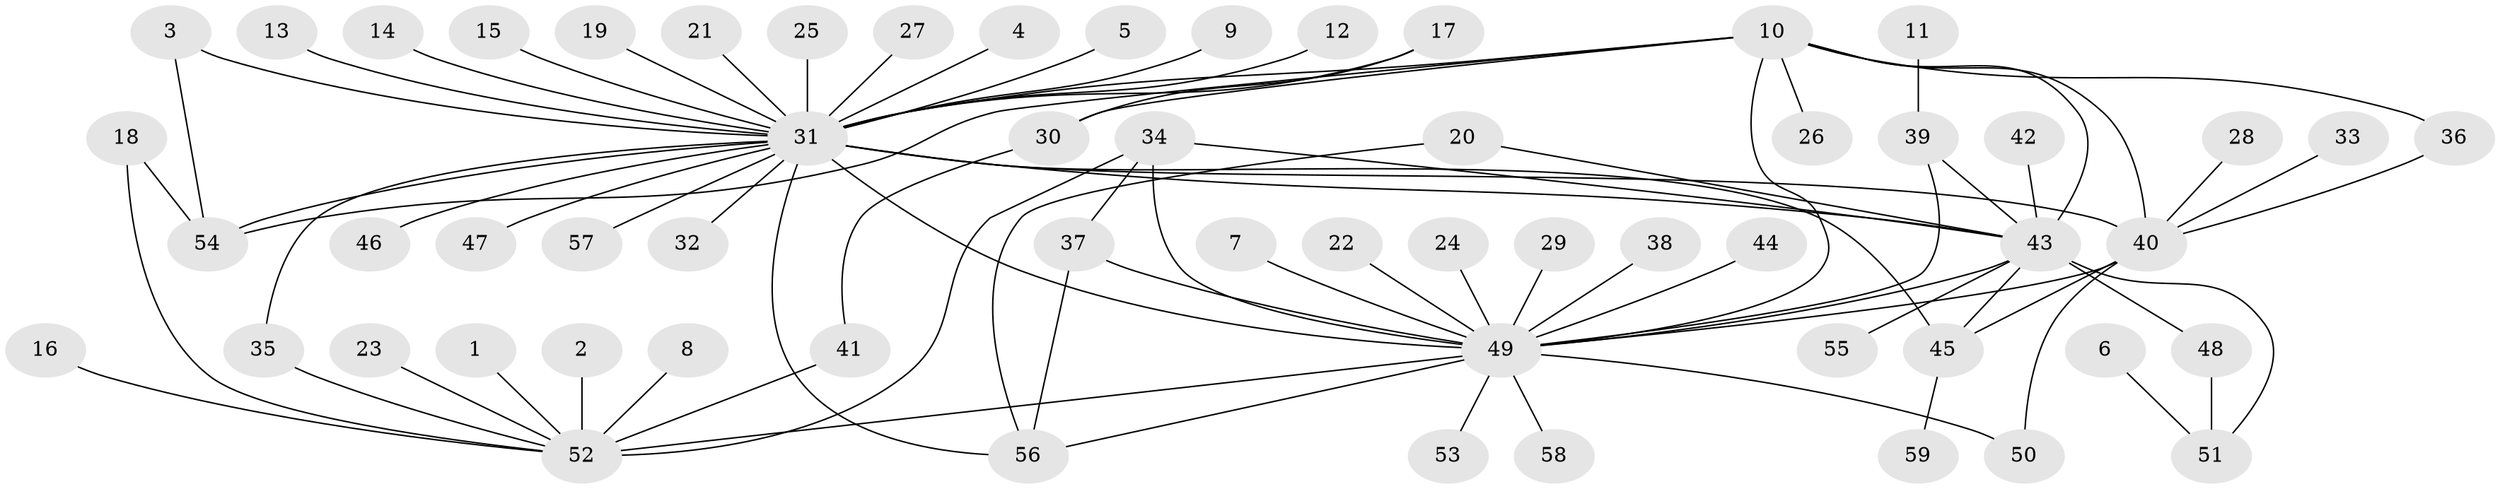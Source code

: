 // original degree distribution, {12: 0.008695652173913044, 4: 0.043478260869565216, 22: 0.008695652173913044, 2: 0.2782608695652174, 13: 0.008695652173913044, 16: 0.008695652173913044, 1: 0.4782608695652174, 6: 0.008695652173913044, 5: 0.034782608695652174, 8: 0.017391304347826087, 3: 0.08695652173913043, 9: 0.008695652173913044, 7: 0.008695652173913044}
// Generated by graph-tools (version 1.1) at 2025/49/03/09/25 03:49:54]
// undirected, 59 vertices, 81 edges
graph export_dot {
graph [start="1"]
  node [color=gray90,style=filled];
  1;
  2;
  3;
  4;
  5;
  6;
  7;
  8;
  9;
  10;
  11;
  12;
  13;
  14;
  15;
  16;
  17;
  18;
  19;
  20;
  21;
  22;
  23;
  24;
  25;
  26;
  27;
  28;
  29;
  30;
  31;
  32;
  33;
  34;
  35;
  36;
  37;
  38;
  39;
  40;
  41;
  42;
  43;
  44;
  45;
  46;
  47;
  48;
  49;
  50;
  51;
  52;
  53;
  54;
  55;
  56;
  57;
  58;
  59;
  1 -- 52 [weight=1.0];
  2 -- 52 [weight=1.0];
  3 -- 31 [weight=1.0];
  3 -- 54 [weight=1.0];
  4 -- 31 [weight=1.0];
  5 -- 31 [weight=1.0];
  6 -- 51 [weight=1.0];
  7 -- 49 [weight=1.0];
  8 -- 52 [weight=1.0];
  9 -- 31 [weight=1.0];
  10 -- 26 [weight=1.0];
  10 -- 30 [weight=1.0];
  10 -- 31 [weight=1.0];
  10 -- 36 [weight=1.0];
  10 -- 40 [weight=1.0];
  10 -- 43 [weight=1.0];
  10 -- 49 [weight=1.0];
  10 -- 54 [weight=1.0];
  11 -- 39 [weight=1.0];
  12 -- 31 [weight=1.0];
  13 -- 31 [weight=1.0];
  14 -- 31 [weight=1.0];
  15 -- 31 [weight=1.0];
  16 -- 52 [weight=1.0];
  17 -- 30 [weight=1.0];
  17 -- 31 [weight=1.0];
  18 -- 52 [weight=1.0];
  18 -- 54 [weight=1.0];
  19 -- 31 [weight=1.0];
  20 -- 43 [weight=1.0];
  20 -- 56 [weight=1.0];
  21 -- 31 [weight=1.0];
  22 -- 49 [weight=1.0];
  23 -- 52 [weight=1.0];
  24 -- 49 [weight=1.0];
  25 -- 31 [weight=1.0];
  27 -- 31 [weight=1.0];
  28 -- 40 [weight=1.0];
  29 -- 49 [weight=1.0];
  30 -- 41 [weight=1.0];
  31 -- 32 [weight=1.0];
  31 -- 35 [weight=1.0];
  31 -- 40 [weight=2.0];
  31 -- 43 [weight=2.0];
  31 -- 45 [weight=1.0];
  31 -- 46 [weight=1.0];
  31 -- 47 [weight=1.0];
  31 -- 49 [weight=1.0];
  31 -- 54 [weight=1.0];
  31 -- 56 [weight=1.0];
  31 -- 57 [weight=1.0];
  33 -- 40 [weight=1.0];
  34 -- 37 [weight=1.0];
  34 -- 43 [weight=1.0];
  34 -- 49 [weight=1.0];
  34 -- 52 [weight=1.0];
  35 -- 52 [weight=1.0];
  36 -- 40 [weight=1.0];
  37 -- 49 [weight=1.0];
  37 -- 56 [weight=1.0];
  38 -- 49 [weight=1.0];
  39 -- 43 [weight=1.0];
  39 -- 49 [weight=2.0];
  40 -- 45 [weight=1.0];
  40 -- 49 [weight=1.0];
  40 -- 50 [weight=1.0];
  41 -- 52 [weight=1.0];
  42 -- 43 [weight=1.0];
  43 -- 45 [weight=1.0];
  43 -- 48 [weight=1.0];
  43 -- 49 [weight=1.0];
  43 -- 51 [weight=1.0];
  43 -- 55 [weight=1.0];
  44 -- 49 [weight=1.0];
  45 -- 59 [weight=1.0];
  48 -- 51 [weight=1.0];
  49 -- 50 [weight=1.0];
  49 -- 52 [weight=2.0];
  49 -- 53 [weight=1.0];
  49 -- 56 [weight=1.0];
  49 -- 58 [weight=1.0];
}
